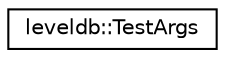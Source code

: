 digraph "Graphical Class Hierarchy"
{
  edge [fontname="Helvetica",fontsize="10",labelfontname="Helvetica",labelfontsize="10"];
  node [fontname="Helvetica",fontsize="10",shape=record];
  rankdir="LR";
  Node1 [label="leveldb::TestArgs",height=0.2,width=0.4,color="black", fillcolor="white", style="filled",URL="$structleveldb_1_1_test_args.html"];
}
